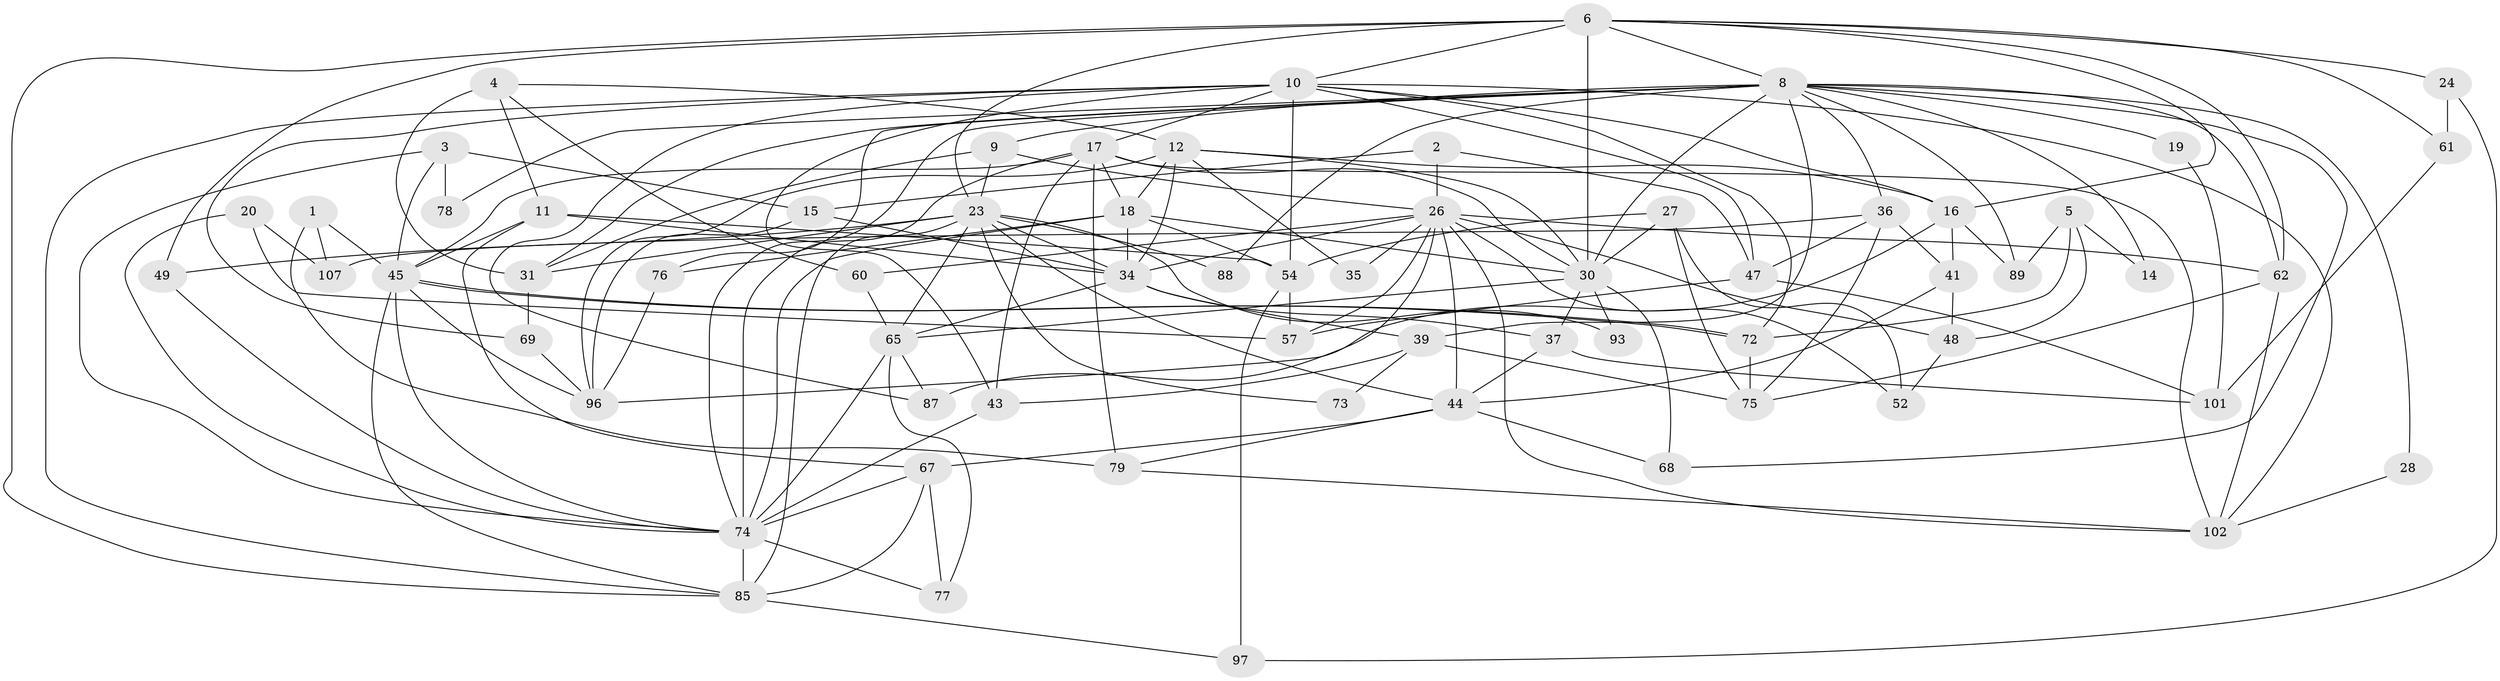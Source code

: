 // original degree distribution, {3: 0.29357798165137616, 4: 0.21100917431192662, 2: 0.13761467889908258, 7: 0.027522935779816515, 5: 0.21100917431192662, 6: 0.10091743119266056, 8: 0.01834862385321101}
// Generated by graph-tools (version 1.1) at 2025/18/03/04/25 18:18:54]
// undirected, 65 vertices, 164 edges
graph export_dot {
graph [start="1"]
  node [color=gray90,style=filled];
  1 [super="+7"];
  2;
  3 [super="+63"];
  4 [super="+58"];
  5;
  6 [super="+29+51"];
  8 [super="+55+66+22"];
  9;
  10 [super="+92+90"];
  11 [super="+13"];
  12 [super="+32"];
  14;
  15;
  16 [super="+71"];
  17 [super="+21+46"];
  18 [super="+33"];
  19;
  20;
  23 [super="+25"];
  24;
  26 [super="+91"];
  27;
  28;
  30 [super="+38"];
  31;
  34 [super="+64+59"];
  35;
  36;
  37 [super="+100"];
  39;
  41;
  43 [super="+53"];
  44 [super="+83"];
  45 [super="+108"];
  47;
  48;
  49 [super="+70"];
  52;
  54;
  57;
  60;
  61;
  62;
  65 [super="+95"];
  67 [super="+99"];
  68 [super="+98"];
  69;
  72;
  73;
  74 [super="+81"];
  75;
  76;
  77;
  78;
  79;
  85 [super="+94"];
  87;
  88;
  89;
  93;
  96;
  97;
  101;
  102;
  107;
  1 -- 107;
  1 -- 45;
  1 -- 79;
  2 -- 47;
  2 -- 15;
  2 -- 26;
  3 -- 78;
  3 -- 74;
  3 -- 45;
  3 -- 15;
  4 -- 31 [weight=2];
  4 -- 12;
  4 -- 11;
  4 -- 60;
  5 -- 48;
  5 -- 72;
  5 -- 14;
  5 -- 89;
  6 -- 8;
  6 -- 16;
  6 -- 85;
  6 -- 61;
  6 -- 62;
  6 -- 24;
  6 -- 23;
  6 -- 49;
  6 -- 10;
  6 -- 30 [weight=3];
  8 -- 19;
  8 -- 78;
  8 -- 89;
  8 -- 36;
  8 -- 62;
  8 -- 14;
  8 -- 39;
  8 -- 9;
  8 -- 76;
  8 -- 31;
  8 -- 74;
  8 -- 88;
  8 -- 28;
  8 -- 68;
  8 -- 30;
  9 -- 31;
  9 -- 26;
  9 -- 23;
  10 -- 43;
  10 -- 47;
  10 -- 87;
  10 -- 72;
  10 -- 85;
  10 -- 16;
  10 -- 17;
  10 -- 69;
  10 -- 54;
  10 -- 102;
  11 -- 54;
  11 -- 67;
  11 -- 34;
  11 -- 45;
  12 -- 34;
  12 -- 16;
  12 -- 96;
  12 -- 18 [weight=2];
  12 -- 35;
  12 -- 30 [weight=2];
  15 -- 96;
  15 -- 34;
  16 -- 96;
  16 -- 41;
  16 -- 89;
  17 -- 79;
  17 -- 45;
  17 -- 102;
  17 -- 74;
  17 -- 43;
  17 -- 18;
  17 -- 30;
  18 -- 74;
  18 -- 34;
  18 -- 54;
  18 -- 76;
  18 -- 30;
  19 -- 101;
  20 -- 57;
  20 -- 107;
  20 -- 74;
  23 -- 65 [weight=2];
  23 -- 31 [weight=2];
  23 -- 73;
  23 -- 88;
  23 -- 34;
  23 -- 44;
  23 -- 93;
  23 -- 85;
  23 -- 49;
  24 -- 97;
  24 -- 61;
  26 -- 48;
  26 -- 34;
  26 -- 35;
  26 -- 102;
  26 -- 44;
  26 -- 52;
  26 -- 87;
  26 -- 57;
  26 -- 60;
  26 -- 62;
  27 -- 52;
  27 -- 75;
  27 -- 30;
  27 -- 54;
  28 -- 102;
  30 -- 37;
  30 -- 65;
  30 -- 68;
  30 -- 93;
  31 -- 69;
  34 -- 65;
  34 -- 37;
  34 -- 39;
  36 -- 47;
  36 -- 41;
  36 -- 75;
  36 -- 107;
  37 -- 101;
  37 -- 44;
  39 -- 73;
  39 -- 75;
  39 -- 43;
  41 -- 48;
  41 -- 44;
  43 -- 74;
  44 -- 79;
  44 -- 68;
  44 -- 67;
  45 -- 72;
  45 -- 72;
  45 -- 96;
  45 -- 85;
  45 -- 74;
  47 -- 57;
  47 -- 101;
  48 -- 52;
  49 -- 74;
  54 -- 57;
  54 -- 97;
  60 -- 65;
  61 -- 101;
  62 -- 75;
  62 -- 102;
  65 -- 74;
  65 -- 77;
  65 -- 87;
  67 -- 77;
  67 -- 74;
  67 -- 85;
  69 -- 96;
  72 -- 75;
  74 -- 77;
  74 -- 85;
  76 -- 96;
  79 -- 102;
  85 -- 97;
}

